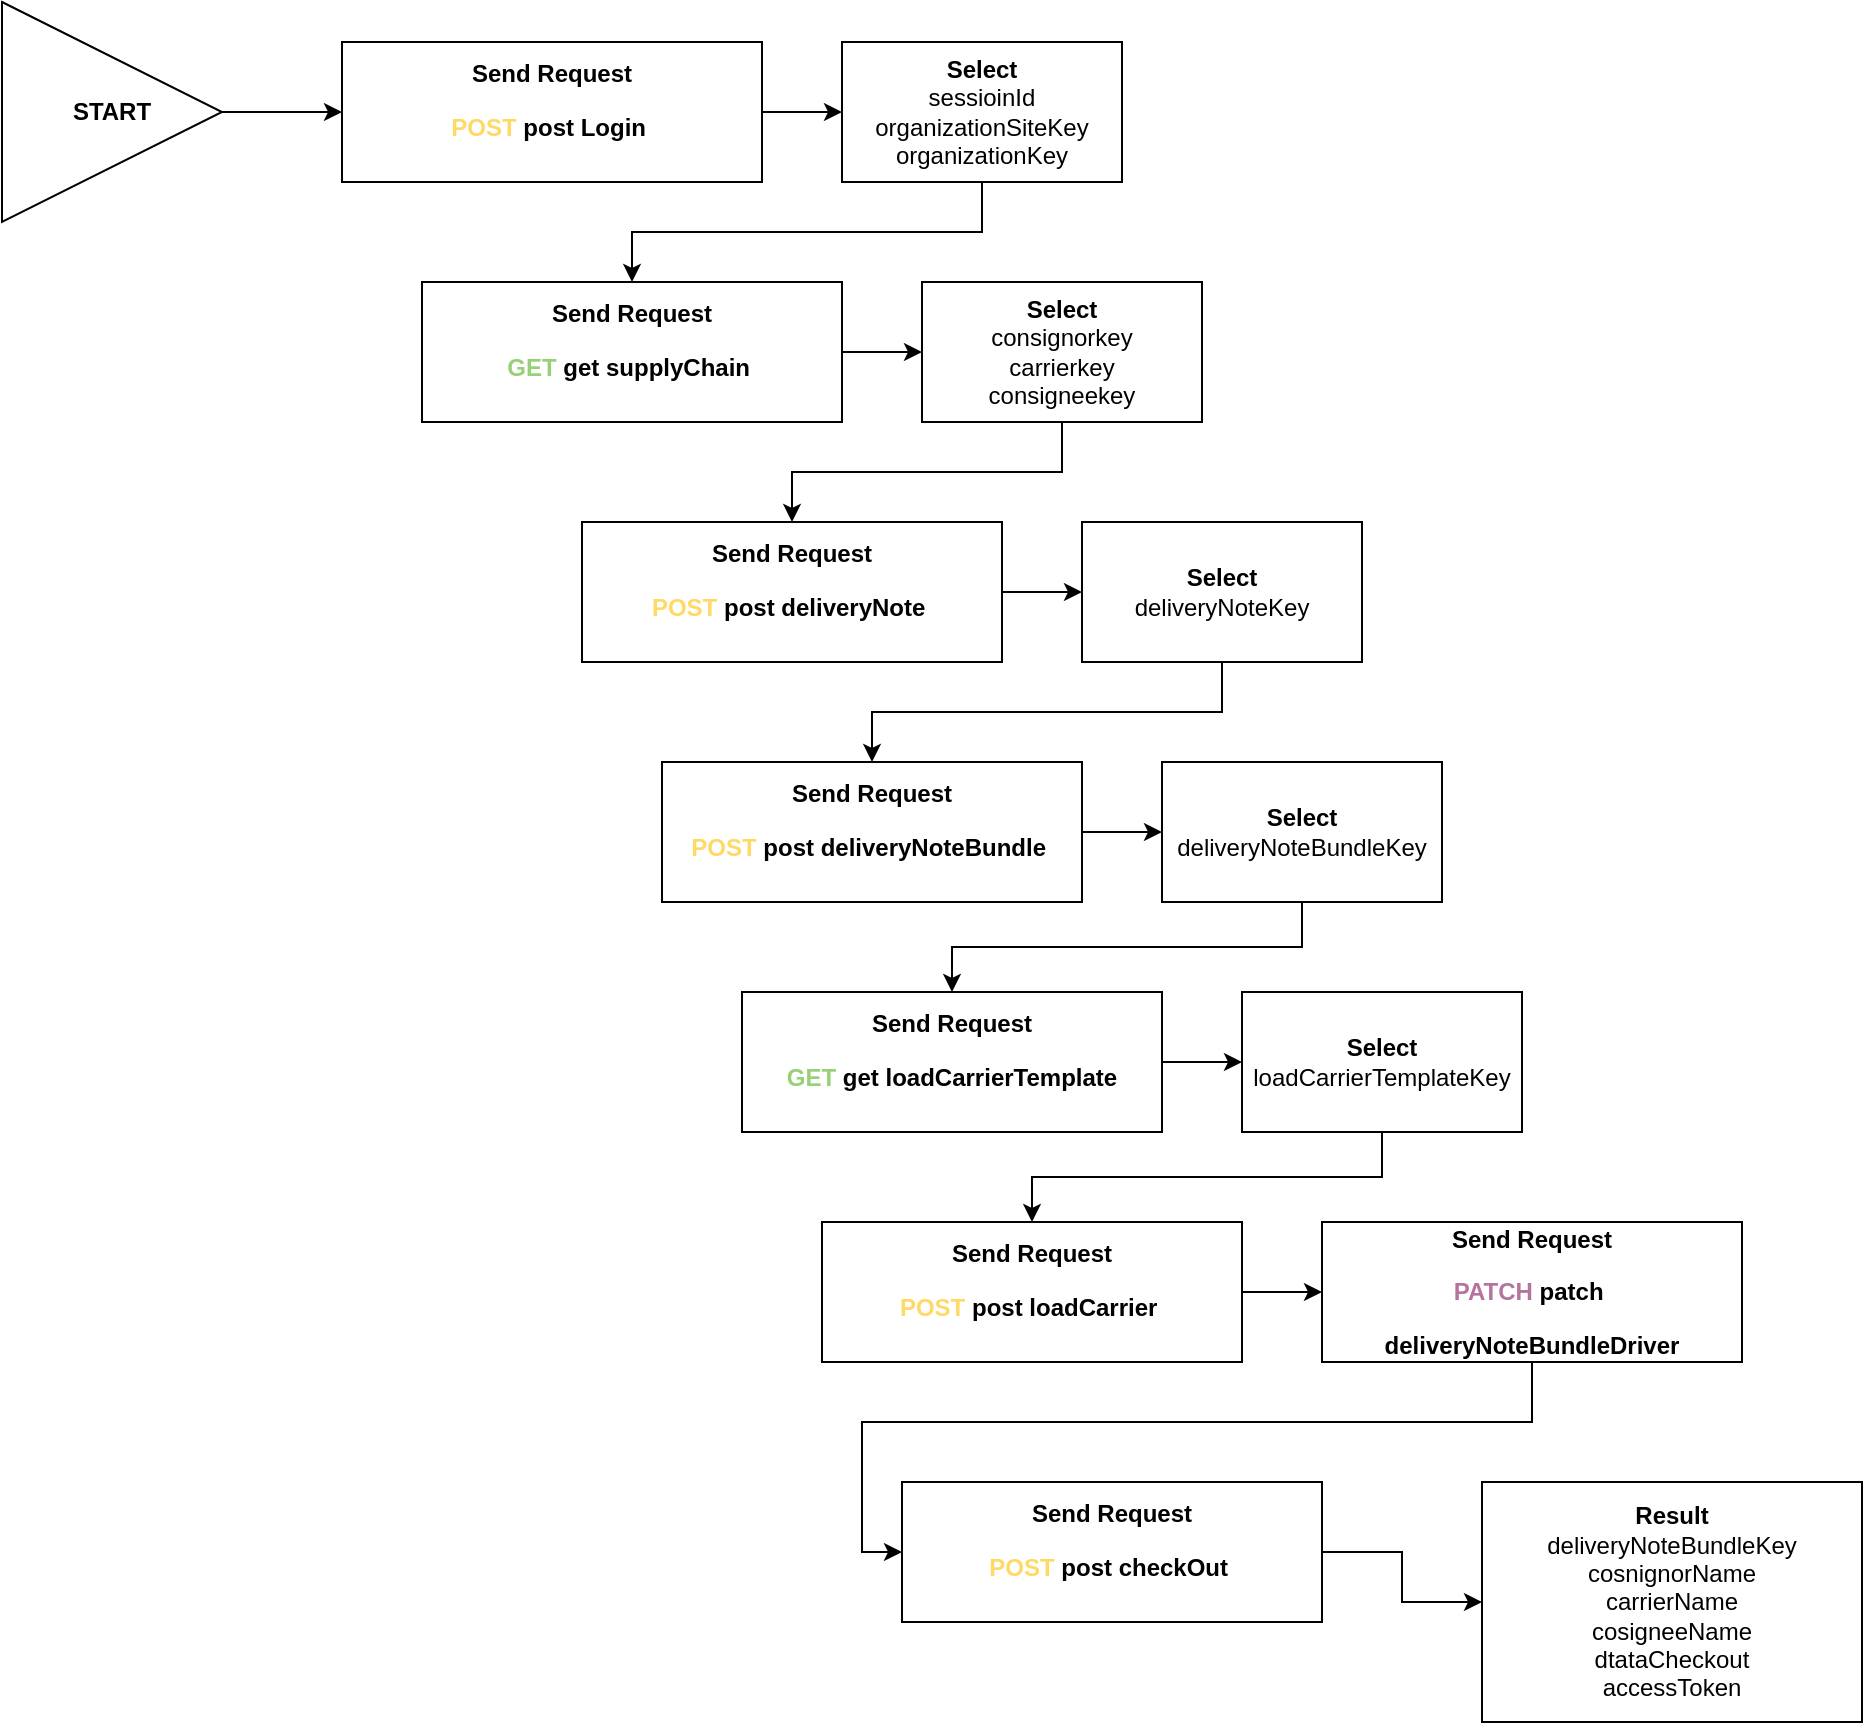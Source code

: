 <mxfile version="16.6.4" type="device"><diagram id="nVSLZ5W3aV2h8bVa7Wf2" name="Page-1"><mxGraphModel dx="2249" dy="762" grid="1" gridSize="10" guides="1" tooltips="1" connect="1" arrows="1" fold="1" page="1" pageScale="1" pageWidth="827" pageHeight="1169" math="0" shadow="0"><root><mxCell id="0"/><mxCell id="1" parent="0"/><mxCell id="ojFvM08OTCWColJn49tO-17" value="" style="edgeStyle=orthogonalEdgeStyle;rounded=0;orthogonalLoop=1;jettySize=auto;html=1;fontColor=#000000;" edge="1" parent="1" source="cFUK7_huTzPKlhp05cbc-2" target="ojFvM08OTCWColJn49tO-3"><mxGeometry relative="1" as="geometry"/></mxCell><mxCell id="cFUK7_huTzPKlhp05cbc-2" value="&lt;b&gt;Send Request&lt;br&gt;&lt;/b&gt;&lt;p&gt;&lt;b&gt;&lt;font color=&quot;#ffd966&quot;&gt;POST &lt;/font&gt;post Login&lt;font color=&quot;#ffd966&quot;&gt;&amp;nbsp;&lt;/font&gt;&lt;/b&gt;&lt;/p&gt;" style="rounded=0;whiteSpace=wrap;html=1;" parent="1" vertex="1"><mxGeometry x="-490" y="40" width="210" height="70" as="geometry"/></mxCell><mxCell id="ojFvM08OTCWColJn49tO-19" value="" style="edgeStyle=orthogonalEdgeStyle;rounded=0;orthogonalLoop=1;jettySize=auto;html=1;fontColor=#000000;" edge="1" parent="1" source="ojFvM08OTCWColJn49tO-1" target="cFUK7_huTzPKlhp05cbc-2"><mxGeometry relative="1" as="geometry"/></mxCell><mxCell id="ojFvM08OTCWColJn49tO-1" value="&lt;b&gt;START&lt;/b&gt;" style="triangle;whiteSpace=wrap;html=1;fontColor=#000000;" vertex="1" parent="1"><mxGeometry x="-660" y="20" width="110" height="110" as="geometry"/></mxCell><mxCell id="ojFvM08OTCWColJn49tO-18" value="" style="edgeStyle=orthogonalEdgeStyle;rounded=0;orthogonalLoop=1;jettySize=auto;html=1;fontColor=#000000;" edge="1" parent="1" source="ojFvM08OTCWColJn49tO-3" target="ojFvM08OTCWColJn49tO-6"><mxGeometry relative="1" as="geometry"/></mxCell><mxCell id="ojFvM08OTCWColJn49tO-3" value="&lt;b&gt;Select&lt;/b&gt;&lt;br&gt;sessioinId&lt;br&gt;organizationSiteKey&lt;br&gt;organizationKey" style="rounded=0;whiteSpace=wrap;html=1;fontColor=#000000;" vertex="1" parent="1"><mxGeometry x="-240" y="40" width="140" height="70" as="geometry"/></mxCell><mxCell id="ojFvM08OTCWColJn49tO-21" value="" style="edgeStyle=orthogonalEdgeStyle;rounded=0;orthogonalLoop=1;jettySize=auto;html=1;fontColor=#000000;" edge="1" parent="1" source="ojFvM08OTCWColJn49tO-6" target="ojFvM08OTCWColJn49tO-9"><mxGeometry relative="1" as="geometry"/></mxCell><mxCell id="ojFvM08OTCWColJn49tO-6" value="&lt;b&gt;Send Request&lt;br&gt;&lt;/b&gt;&lt;p&gt;&lt;b&gt;&lt;font color=&quot;#97d077&quot;&gt;GET&lt;/font&gt;&lt;font color=&quot;#ffd966&quot;&gt;&amp;nbsp;&lt;/font&gt;get supplyChain&lt;font color=&quot;#ffd966&quot;&gt;&amp;nbsp;&lt;/font&gt;&lt;/b&gt;&lt;/p&gt;" style="rounded=0;whiteSpace=wrap;html=1;" vertex="1" parent="1"><mxGeometry x="-450" y="160" width="210" height="70" as="geometry"/></mxCell><mxCell id="ojFvM08OTCWColJn49tO-20" value="" style="edgeStyle=orthogonalEdgeStyle;rounded=0;orthogonalLoop=1;jettySize=auto;html=1;fontColor=#000000;" edge="1" parent="1" source="ojFvM08OTCWColJn49tO-9" target="ojFvM08OTCWColJn49tO-11"><mxGeometry relative="1" as="geometry"/></mxCell><mxCell id="ojFvM08OTCWColJn49tO-9" value="&lt;b&gt;Select&lt;/b&gt;&lt;br&gt;consignorkey&lt;br&gt;carrierkey&lt;br&gt;consigneekey" style="rounded=0;whiteSpace=wrap;html=1;fontColor=#000000;" vertex="1" parent="1"><mxGeometry x="-200" y="160" width="140" height="70" as="geometry"/></mxCell><mxCell id="ojFvM08OTCWColJn49tO-22" value="" style="edgeStyle=orthogonalEdgeStyle;rounded=0;orthogonalLoop=1;jettySize=auto;html=1;fontColor=#000000;" edge="1" parent="1" source="ojFvM08OTCWColJn49tO-11" target="ojFvM08OTCWColJn49tO-12"><mxGeometry relative="1" as="geometry"/></mxCell><mxCell id="ojFvM08OTCWColJn49tO-11" value="&lt;b&gt;Send Request&lt;br&gt;&lt;/b&gt;&lt;p&gt;&lt;b&gt;&lt;font color=&quot;#ffd966&quot;&gt;POST &lt;/font&gt;post deliveryNote&lt;font color=&quot;#ffd966&quot;&gt;&amp;nbsp;&lt;/font&gt;&lt;/b&gt;&lt;/p&gt;" style="rounded=0;whiteSpace=wrap;html=1;" vertex="1" parent="1"><mxGeometry x="-370" y="280" width="210" height="70" as="geometry"/></mxCell><mxCell id="ojFvM08OTCWColJn49tO-23" value="" style="edgeStyle=orthogonalEdgeStyle;rounded=0;orthogonalLoop=1;jettySize=auto;html=1;fontColor=#000000;" edge="1" parent="1" source="ojFvM08OTCWColJn49tO-12" target="ojFvM08OTCWColJn49tO-14"><mxGeometry relative="1" as="geometry"/></mxCell><mxCell id="ojFvM08OTCWColJn49tO-12" value="&lt;b&gt;Select&lt;/b&gt;&lt;br&gt;deliveryNoteKey" style="rounded=0;whiteSpace=wrap;html=1;fontColor=#000000;" vertex="1" parent="1"><mxGeometry x="-120" y="280" width="140" height="70" as="geometry"/></mxCell><mxCell id="ojFvM08OTCWColJn49tO-25" value="" style="edgeStyle=orthogonalEdgeStyle;rounded=0;orthogonalLoop=1;jettySize=auto;html=1;fontColor=#000000;" edge="1" parent="1" source="ojFvM08OTCWColJn49tO-14" target="ojFvM08OTCWColJn49tO-24"><mxGeometry relative="1" as="geometry"/></mxCell><mxCell id="ojFvM08OTCWColJn49tO-14" value="&lt;b&gt;Send Request&lt;br&gt;&lt;/b&gt;&lt;p&gt;&lt;b&gt;&lt;font color=&quot;#ffd966&quot;&gt;POST &lt;/font&gt;post&amp;nbsp;deliveryNoteBundle&lt;font color=&quot;#ffd966&quot;&gt;&amp;nbsp;&lt;/font&gt;&lt;/b&gt;&lt;/p&gt;" style="rounded=0;whiteSpace=wrap;html=1;" vertex="1" parent="1"><mxGeometry x="-330" y="400" width="210" height="70" as="geometry"/></mxCell><mxCell id="ojFvM08OTCWColJn49tO-27" value="" style="edgeStyle=orthogonalEdgeStyle;rounded=0;orthogonalLoop=1;jettySize=auto;html=1;fontColor=#000000;" edge="1" parent="1" source="ojFvM08OTCWColJn49tO-24" target="ojFvM08OTCWColJn49tO-26"><mxGeometry relative="1" as="geometry"/></mxCell><mxCell id="ojFvM08OTCWColJn49tO-24" value="&lt;b&gt;Select&lt;/b&gt;&lt;br&gt;deliveryNoteBundleKey" style="rounded=0;whiteSpace=wrap;html=1;fontColor=#000000;" vertex="1" parent="1"><mxGeometry x="-80" y="400" width="140" height="70" as="geometry"/></mxCell><mxCell id="ojFvM08OTCWColJn49tO-31" value="" style="edgeStyle=orthogonalEdgeStyle;rounded=0;orthogonalLoop=1;jettySize=auto;html=1;fontColor=#000000;" edge="1" parent="1" source="ojFvM08OTCWColJn49tO-26" target="ojFvM08OTCWColJn49tO-28"><mxGeometry relative="1" as="geometry"/></mxCell><mxCell id="ojFvM08OTCWColJn49tO-26" value="&lt;b&gt;Send Request&lt;br&gt;&lt;/b&gt;&lt;p&gt;&lt;b&gt;&lt;font color=&quot;#97d077&quot;&gt;GET&lt;/font&gt;&lt;font color=&quot;#ffd966&quot;&gt;&amp;nbsp;&lt;/font&gt;get loadCarrierTemplate&lt;/b&gt;&lt;/p&gt;" style="rounded=0;whiteSpace=wrap;html=1;" vertex="1" parent="1"><mxGeometry x="-290" y="515" width="210" height="70" as="geometry"/></mxCell><mxCell id="ojFvM08OTCWColJn49tO-33" value="" style="edgeStyle=orthogonalEdgeStyle;rounded=0;orthogonalLoop=1;jettySize=auto;html=1;fontColor=#000000;" edge="1" parent="1" source="ojFvM08OTCWColJn49tO-28" target="ojFvM08OTCWColJn49tO-32"><mxGeometry relative="1" as="geometry"/></mxCell><mxCell id="ojFvM08OTCWColJn49tO-28" value="&lt;b&gt;Select&lt;/b&gt;&lt;br&gt;loadCarrierTemplateKey" style="rounded=0;whiteSpace=wrap;html=1;fontColor=#000000;" vertex="1" parent="1"><mxGeometry x="-40" y="515" width="140" height="70" as="geometry"/></mxCell><mxCell id="ojFvM08OTCWColJn49tO-35" value="" style="edgeStyle=orthogonalEdgeStyle;rounded=0;orthogonalLoop=1;jettySize=auto;html=1;fontColor=#B5739D;" edge="1" parent="1" source="ojFvM08OTCWColJn49tO-32" target="ojFvM08OTCWColJn49tO-34"><mxGeometry relative="1" as="geometry"/></mxCell><mxCell id="ojFvM08OTCWColJn49tO-32" value="&lt;b&gt;Send Request&lt;br&gt;&lt;/b&gt;&lt;p&gt;&lt;b&gt;&lt;font color=&quot;#ffd966&quot;&gt;POST &lt;/font&gt;post loadCarrier&lt;font color=&quot;#ffd966&quot;&gt;&amp;nbsp;&lt;/font&gt;&lt;/b&gt;&lt;/p&gt;" style="rounded=0;whiteSpace=wrap;html=1;" vertex="1" parent="1"><mxGeometry x="-250" y="630" width="210" height="70" as="geometry"/></mxCell><mxCell id="ojFvM08OTCWColJn49tO-37" style="edgeStyle=orthogonalEdgeStyle;rounded=0;orthogonalLoop=1;jettySize=auto;html=1;entryX=0;entryY=0.5;entryDx=0;entryDy=0;fontColor=#B5739D;" edge="1" parent="1" source="ojFvM08OTCWColJn49tO-34" target="ojFvM08OTCWColJn49tO-36"><mxGeometry relative="1" as="geometry"/></mxCell><mxCell id="ojFvM08OTCWColJn49tO-34" value="&lt;b&gt;Send Request&lt;br&gt;&lt;/b&gt;&lt;p&gt;&lt;b&gt;&lt;font color=&quot;#b5739d&quot;&gt;PATCH&lt;/font&gt;&lt;font color=&quot;#ffd966&quot;&gt;&amp;nbsp;&lt;/font&gt;patch&amp;nbsp;&lt;/b&gt;&lt;/p&gt;&lt;b&gt;deliveryNoteBundleDriver&lt;/b&gt;" style="rounded=0;whiteSpace=wrap;html=1;" vertex="1" parent="1"><mxGeometry y="630" width="210" height="70" as="geometry"/></mxCell><mxCell id="ojFvM08OTCWColJn49tO-40" value="" style="edgeStyle=orthogonalEdgeStyle;rounded=0;orthogonalLoop=1;jettySize=auto;html=1;fontColor=#000000;" edge="1" parent="1" source="ojFvM08OTCWColJn49tO-36" target="ojFvM08OTCWColJn49tO-39"><mxGeometry relative="1" as="geometry"/></mxCell><mxCell id="ojFvM08OTCWColJn49tO-36" value="&lt;b&gt;Send Request&lt;br&gt;&lt;/b&gt;&lt;p&gt;&lt;b&gt;&lt;font color=&quot;#ffd966&quot;&gt;POST &lt;/font&gt;post checkOut&lt;font color=&quot;#ffd966&quot;&gt;&amp;nbsp;&lt;/font&gt;&lt;/b&gt;&lt;/p&gt;" style="rounded=0;whiteSpace=wrap;html=1;" vertex="1" parent="1"><mxGeometry x="-210" y="760" width="210" height="70" as="geometry"/></mxCell><mxCell id="ojFvM08OTCWColJn49tO-39" value="&lt;b&gt;Result&lt;/b&gt;&lt;br&gt;deliveryNoteBundleKey&lt;br&gt;cosnignorName&lt;br&gt;carrierName&lt;br&gt;cosigneeName&lt;br&gt;dtataCheckout&lt;br&gt;accessToken" style="rounded=0;whiteSpace=wrap;html=1;fontColor=#000000;" vertex="1" parent="1"><mxGeometry x="80" y="760" width="190" height="120" as="geometry"/></mxCell></root></mxGraphModel></diagram></mxfile>